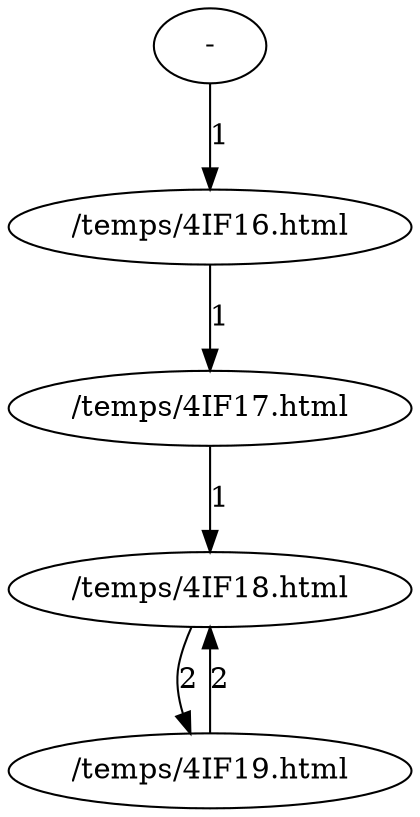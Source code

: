 digraph {
node0 [label="-"];
node1 [label="/temps/4IF16.html"];
node2 [label="/temps/4IF17.html"];
node3 [label="/temps/4IF18.html"];
node4 [label="/temps/4IF19.html"];
node0 -> node1 [label="1"];
node1 -> node2 [label="1"];
node2 -> node3 [label="1"];
node3 -> node4 [label="2"];
node4 -> node3 [label="2"];
}